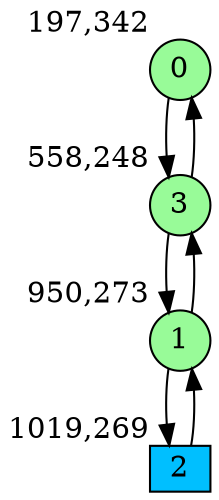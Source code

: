 digraph G {
graph [bgcolor=white]
node [shape=circle, style = filled, fillcolor=white,fixedsize=true, width=0.4, height=0.3 ]
0[xlabel="197,342", pos = "0,0!", fillcolor=palegreen ];
1[xlabel="950,273", pos = "11.7656,1.07813!", fillcolor=palegreen ];
2[xlabel="1019,269", pos = "12.8438,1.14063!", fillcolor=deepskyblue, shape=box ];
3[xlabel="558,248", pos = "5.64063,1.46875!", fillcolor=palegreen ];
0->3 ;
1->3 ;
1->2 ;
2->1 ;
3->0 ;
3->1 ;
}
